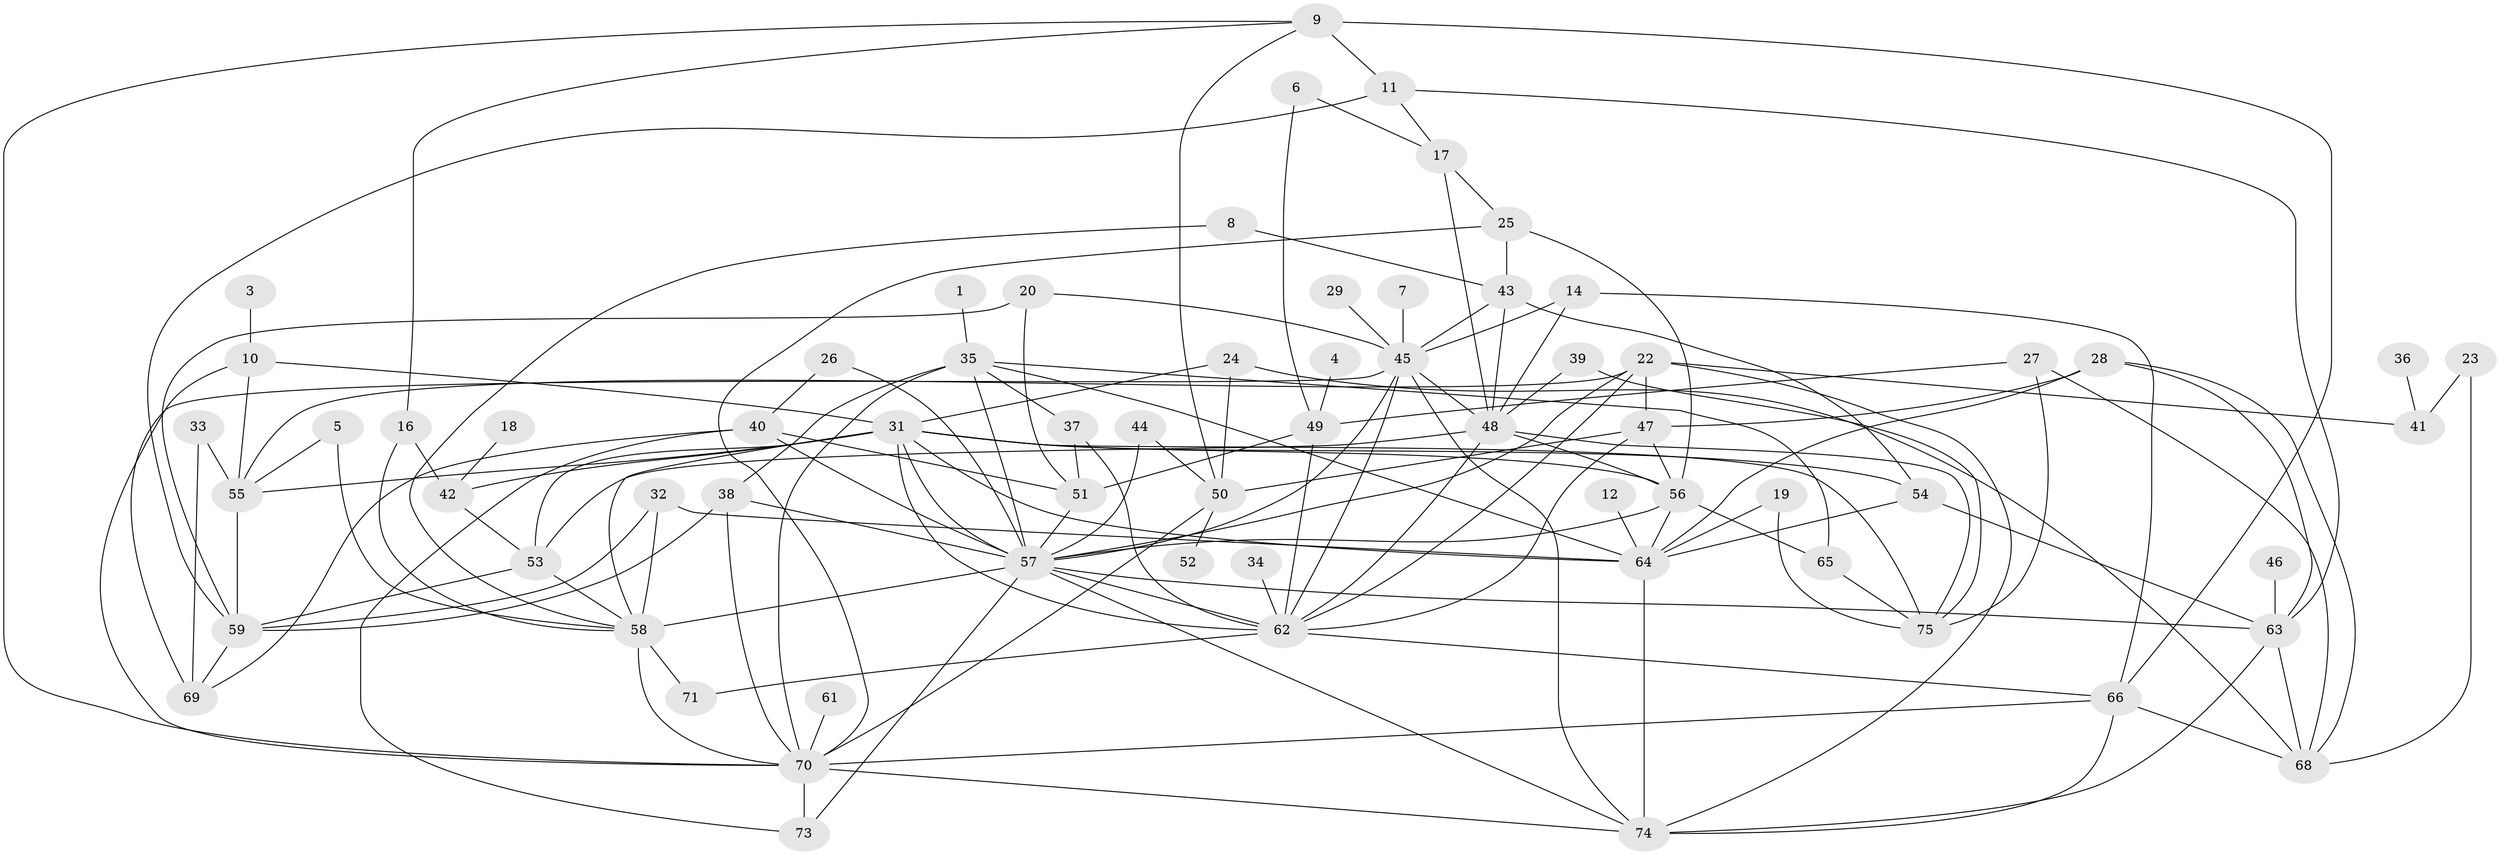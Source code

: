 // original degree distribution, {1: 0.15436241610738255, 3: 0.2348993288590604, 2: 0.21476510067114093, 6: 0.087248322147651, 0: 0.053691275167785234, 4: 0.15436241610738255, 5: 0.053691275167785234, 7: 0.026845637583892617, 9: 0.013422818791946308, 8: 0.006711409395973154}
// Generated by graph-tools (version 1.1) at 2025/49/03/09/25 03:49:12]
// undirected, 67 vertices, 145 edges
graph export_dot {
graph [start="1"]
  node [color=gray90,style=filled];
  1;
  3;
  4;
  5;
  6;
  7;
  8;
  9;
  10;
  11;
  12;
  14;
  16;
  17;
  18;
  19;
  20;
  22;
  23;
  24;
  25;
  26;
  27;
  28;
  29;
  31;
  32;
  33;
  34;
  35;
  36;
  37;
  38;
  39;
  40;
  41;
  42;
  43;
  44;
  45;
  46;
  47;
  48;
  49;
  50;
  51;
  52;
  53;
  54;
  55;
  56;
  57;
  58;
  59;
  61;
  62;
  63;
  64;
  65;
  66;
  68;
  69;
  70;
  71;
  73;
  74;
  75;
  1 -- 35 [weight=1.0];
  3 -- 10 [weight=1.0];
  4 -- 49 [weight=1.0];
  5 -- 55 [weight=1.0];
  5 -- 58 [weight=1.0];
  6 -- 17 [weight=1.0];
  6 -- 49 [weight=1.0];
  7 -- 45 [weight=1.0];
  8 -- 43 [weight=1.0];
  8 -- 58 [weight=1.0];
  9 -- 11 [weight=1.0];
  9 -- 16 [weight=1.0];
  9 -- 50 [weight=1.0];
  9 -- 66 [weight=2.0];
  9 -- 70 [weight=1.0];
  10 -- 31 [weight=1.0];
  10 -- 55 [weight=1.0];
  10 -- 70 [weight=1.0];
  11 -- 17 [weight=1.0];
  11 -- 59 [weight=1.0];
  11 -- 63 [weight=1.0];
  12 -- 64 [weight=1.0];
  14 -- 45 [weight=1.0];
  14 -- 48 [weight=1.0];
  14 -- 66 [weight=1.0];
  16 -- 42 [weight=1.0];
  16 -- 58 [weight=1.0];
  17 -- 25 [weight=1.0];
  17 -- 48 [weight=1.0];
  18 -- 42 [weight=1.0];
  19 -- 64 [weight=1.0];
  19 -- 75 [weight=1.0];
  20 -- 45 [weight=1.0];
  20 -- 51 [weight=1.0];
  20 -- 59 [weight=1.0];
  22 -- 41 [weight=1.0];
  22 -- 47 [weight=1.0];
  22 -- 55 [weight=1.0];
  22 -- 57 [weight=1.0];
  22 -- 62 [weight=1.0];
  22 -- 74 [weight=1.0];
  23 -- 41 [weight=1.0];
  23 -- 68 [weight=1.0];
  24 -- 31 [weight=1.0];
  24 -- 50 [weight=1.0];
  24 -- 68 [weight=1.0];
  25 -- 43 [weight=1.0];
  25 -- 56 [weight=1.0];
  25 -- 70 [weight=1.0];
  26 -- 40 [weight=1.0];
  26 -- 57 [weight=1.0];
  27 -- 49 [weight=1.0];
  27 -- 68 [weight=1.0];
  27 -- 75 [weight=1.0];
  28 -- 47 [weight=1.0];
  28 -- 63 [weight=1.0];
  28 -- 64 [weight=1.0];
  28 -- 68 [weight=1.0];
  29 -- 45 [weight=1.0];
  31 -- 42 [weight=1.0];
  31 -- 53 [weight=1.0];
  31 -- 54 [weight=1.0];
  31 -- 55 [weight=1.0];
  31 -- 56 [weight=1.0];
  31 -- 57 [weight=1.0];
  31 -- 58 [weight=1.0];
  31 -- 62 [weight=2.0];
  31 -- 64 [weight=1.0];
  31 -- 75 [weight=1.0];
  32 -- 58 [weight=1.0];
  32 -- 59 [weight=1.0];
  32 -- 64 [weight=1.0];
  33 -- 55 [weight=1.0];
  33 -- 69 [weight=1.0];
  34 -- 62 [weight=1.0];
  35 -- 37 [weight=1.0];
  35 -- 38 [weight=1.0];
  35 -- 57 [weight=1.0];
  35 -- 64 [weight=1.0];
  35 -- 65 [weight=1.0];
  35 -- 70 [weight=1.0];
  36 -- 41 [weight=1.0];
  37 -- 51 [weight=1.0];
  37 -- 62 [weight=1.0];
  38 -- 57 [weight=1.0];
  38 -- 59 [weight=1.0];
  38 -- 70 [weight=1.0];
  39 -- 48 [weight=1.0];
  39 -- 75 [weight=1.0];
  40 -- 51 [weight=1.0];
  40 -- 57 [weight=1.0];
  40 -- 69 [weight=1.0];
  40 -- 73 [weight=1.0];
  42 -- 53 [weight=1.0];
  43 -- 45 [weight=1.0];
  43 -- 48 [weight=1.0];
  43 -- 54 [weight=1.0];
  44 -- 50 [weight=1.0];
  44 -- 57 [weight=1.0];
  45 -- 48 [weight=1.0];
  45 -- 57 [weight=1.0];
  45 -- 62 [weight=1.0];
  45 -- 69 [weight=1.0];
  45 -- 74 [weight=1.0];
  46 -- 63 [weight=1.0];
  47 -- 50 [weight=1.0];
  47 -- 56 [weight=1.0];
  47 -- 62 [weight=1.0];
  48 -- 53 [weight=1.0];
  48 -- 56 [weight=1.0];
  48 -- 62 [weight=1.0];
  48 -- 75 [weight=1.0];
  49 -- 51 [weight=1.0];
  49 -- 62 [weight=1.0];
  50 -- 52 [weight=1.0];
  50 -- 70 [weight=1.0];
  51 -- 57 [weight=1.0];
  53 -- 58 [weight=1.0];
  53 -- 59 [weight=1.0];
  54 -- 63 [weight=1.0];
  54 -- 64 [weight=1.0];
  55 -- 59 [weight=1.0];
  56 -- 57 [weight=1.0];
  56 -- 64 [weight=1.0];
  56 -- 65 [weight=1.0];
  57 -- 58 [weight=3.0];
  57 -- 62 [weight=1.0];
  57 -- 63 [weight=1.0];
  57 -- 73 [weight=1.0];
  57 -- 74 [weight=1.0];
  58 -- 70 [weight=1.0];
  58 -- 71 [weight=1.0];
  59 -- 69 [weight=1.0];
  61 -- 70 [weight=1.0];
  62 -- 66 [weight=1.0];
  62 -- 71 [weight=1.0];
  63 -- 68 [weight=1.0];
  63 -- 74 [weight=1.0];
  64 -- 74 [weight=1.0];
  65 -- 75 [weight=1.0];
  66 -- 68 [weight=1.0];
  66 -- 70 [weight=1.0];
  66 -- 74 [weight=1.0];
  70 -- 73 [weight=1.0];
  70 -- 74 [weight=1.0];
}
